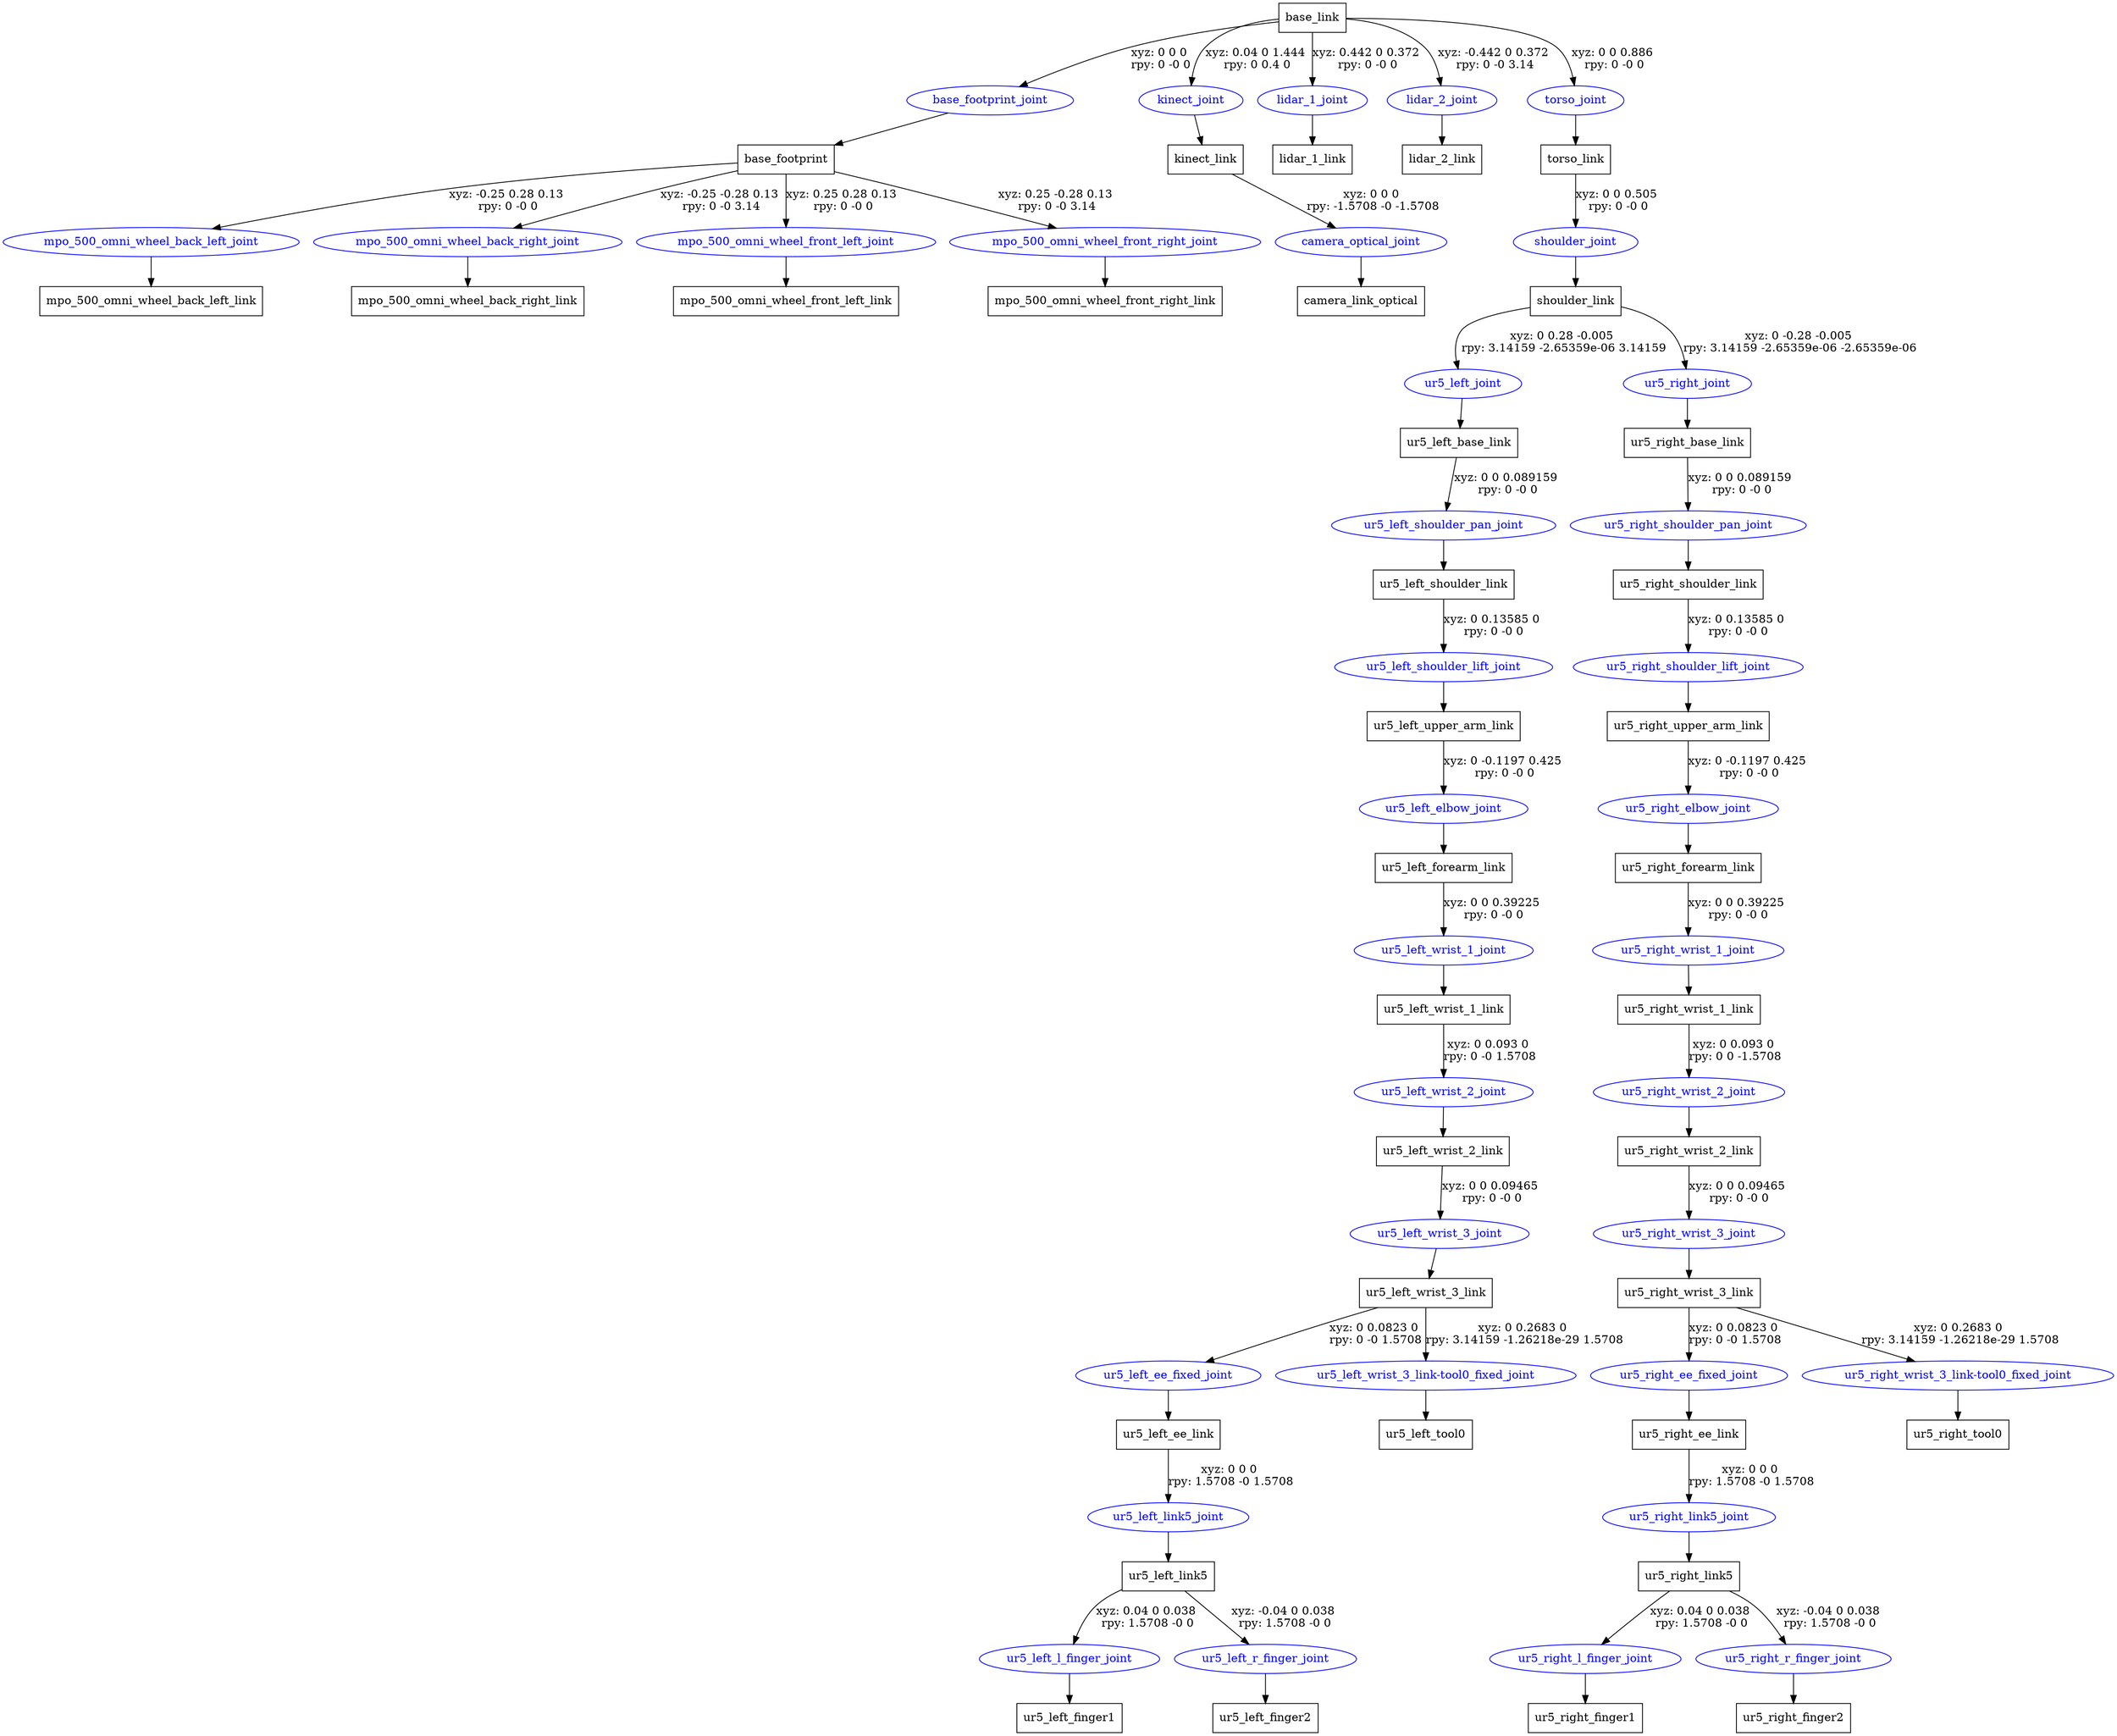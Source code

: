 digraph G {
node [shape=box];
"base_link" [label="base_link"];
"base_footprint" [label="base_footprint"];
"mpo_500_omni_wheel_back_left_link" [label="mpo_500_omni_wheel_back_left_link"];
"mpo_500_omni_wheel_back_right_link" [label="mpo_500_omni_wheel_back_right_link"];
"mpo_500_omni_wheel_front_left_link" [label="mpo_500_omni_wheel_front_left_link"];
"mpo_500_omni_wheel_front_right_link" [label="mpo_500_omni_wheel_front_right_link"];
"kinect_link" [label="kinect_link"];
"camera_link_optical" [label="camera_link_optical"];
"lidar_1_link" [label="lidar_1_link"];
"lidar_2_link" [label="lidar_2_link"];
"torso_link" [label="torso_link"];
"shoulder_link" [label="shoulder_link"];
"ur5_left_base_link" [label="ur5_left_base_link"];
"ur5_left_shoulder_link" [label="ur5_left_shoulder_link"];
"ur5_left_upper_arm_link" [label="ur5_left_upper_arm_link"];
"ur5_left_forearm_link" [label="ur5_left_forearm_link"];
"ur5_left_wrist_1_link" [label="ur5_left_wrist_1_link"];
"ur5_left_wrist_2_link" [label="ur5_left_wrist_2_link"];
"ur5_left_wrist_3_link" [label="ur5_left_wrist_3_link"];
"ur5_left_ee_link" [label="ur5_left_ee_link"];
"ur5_left_link5" [label="ur5_left_link5"];
"ur5_left_finger1" [label="ur5_left_finger1"];
"ur5_left_finger2" [label="ur5_left_finger2"];
"ur5_left_tool0" [label="ur5_left_tool0"];
"ur5_right_base_link" [label="ur5_right_base_link"];
"ur5_right_shoulder_link" [label="ur5_right_shoulder_link"];
"ur5_right_upper_arm_link" [label="ur5_right_upper_arm_link"];
"ur5_right_forearm_link" [label="ur5_right_forearm_link"];
"ur5_right_wrist_1_link" [label="ur5_right_wrist_1_link"];
"ur5_right_wrist_2_link" [label="ur5_right_wrist_2_link"];
"ur5_right_wrist_3_link" [label="ur5_right_wrist_3_link"];
"ur5_right_ee_link" [label="ur5_right_ee_link"];
"ur5_right_link5" [label="ur5_right_link5"];
"ur5_right_finger1" [label="ur5_right_finger1"];
"ur5_right_finger2" [label="ur5_right_finger2"];
"ur5_right_tool0" [label="ur5_right_tool0"];
node [shape=ellipse, color=blue, fontcolor=blue];
"base_link" -> "base_footprint_joint" [label="xyz: 0 0 0 \nrpy: 0 -0 0"]
"base_footprint_joint" -> "base_footprint"
"base_footprint" -> "mpo_500_omni_wheel_back_left_joint" [label="xyz: -0.25 0.28 0.13 \nrpy: 0 -0 0"]
"mpo_500_omni_wheel_back_left_joint" -> "mpo_500_omni_wheel_back_left_link"
"base_footprint" -> "mpo_500_omni_wheel_back_right_joint" [label="xyz: -0.25 -0.28 0.13 \nrpy: 0 -0 3.14"]
"mpo_500_omni_wheel_back_right_joint" -> "mpo_500_omni_wheel_back_right_link"
"base_footprint" -> "mpo_500_omni_wheel_front_left_joint" [label="xyz: 0.25 0.28 0.13 \nrpy: 0 -0 0"]
"mpo_500_omni_wheel_front_left_joint" -> "mpo_500_omni_wheel_front_left_link"
"base_footprint" -> "mpo_500_omni_wheel_front_right_joint" [label="xyz: 0.25 -0.28 0.13 \nrpy: 0 -0 3.14"]
"mpo_500_omni_wheel_front_right_joint" -> "mpo_500_omni_wheel_front_right_link"
"base_link" -> "kinect_joint" [label="xyz: 0.04 0 1.444 \nrpy: 0 0.4 0"]
"kinect_joint" -> "kinect_link"
"kinect_link" -> "camera_optical_joint" [label="xyz: 0 0 0 \nrpy: -1.5708 -0 -1.5708"]
"camera_optical_joint" -> "camera_link_optical"
"base_link" -> "lidar_1_joint" [label="xyz: 0.442 0 0.372 \nrpy: 0 -0 0"]
"lidar_1_joint" -> "lidar_1_link"
"base_link" -> "lidar_2_joint" [label="xyz: -0.442 0 0.372 \nrpy: 0 -0 3.14"]
"lidar_2_joint" -> "lidar_2_link"
"base_link" -> "torso_joint" [label="xyz: 0 0 0.886 \nrpy: 0 -0 0"]
"torso_joint" -> "torso_link"
"torso_link" -> "shoulder_joint" [label="xyz: 0 0 0.505 \nrpy: 0 -0 0"]
"shoulder_joint" -> "shoulder_link"
"shoulder_link" -> "ur5_left_joint" [label="xyz: 0 0.28 -0.005 \nrpy: 3.14159 -2.65359e-06 3.14159"]
"ur5_left_joint" -> "ur5_left_base_link"
"ur5_left_base_link" -> "ur5_left_shoulder_pan_joint" [label="xyz: 0 0 0.089159 \nrpy: 0 -0 0"]
"ur5_left_shoulder_pan_joint" -> "ur5_left_shoulder_link"
"ur5_left_shoulder_link" -> "ur5_left_shoulder_lift_joint" [label="xyz: 0 0.13585 0 \nrpy: 0 -0 0"]
"ur5_left_shoulder_lift_joint" -> "ur5_left_upper_arm_link"
"ur5_left_upper_arm_link" -> "ur5_left_elbow_joint" [label="xyz: 0 -0.1197 0.425 \nrpy: 0 -0 0"]
"ur5_left_elbow_joint" -> "ur5_left_forearm_link"
"ur5_left_forearm_link" -> "ur5_left_wrist_1_joint" [label="xyz: 0 0 0.39225 \nrpy: 0 -0 0"]
"ur5_left_wrist_1_joint" -> "ur5_left_wrist_1_link"
"ur5_left_wrist_1_link" -> "ur5_left_wrist_2_joint" [label="xyz: 0 0.093 0 \nrpy: 0 -0 1.5708"]
"ur5_left_wrist_2_joint" -> "ur5_left_wrist_2_link"
"ur5_left_wrist_2_link" -> "ur5_left_wrist_3_joint" [label="xyz: 0 0 0.09465 \nrpy: 0 -0 0"]
"ur5_left_wrist_3_joint" -> "ur5_left_wrist_3_link"
"ur5_left_wrist_3_link" -> "ur5_left_ee_fixed_joint" [label="xyz: 0 0.0823 0 \nrpy: 0 -0 1.5708"]
"ur5_left_ee_fixed_joint" -> "ur5_left_ee_link"
"ur5_left_ee_link" -> "ur5_left_link5_joint" [label="xyz: 0 0 0 \nrpy: 1.5708 -0 1.5708"]
"ur5_left_link5_joint" -> "ur5_left_link5"
"ur5_left_link5" -> "ur5_left_l_finger_joint" [label="xyz: 0.04 0 0.038 \nrpy: 1.5708 -0 0"]
"ur5_left_l_finger_joint" -> "ur5_left_finger1"
"ur5_left_link5" -> "ur5_left_r_finger_joint" [label="xyz: -0.04 0 0.038 \nrpy: 1.5708 -0 0"]
"ur5_left_r_finger_joint" -> "ur5_left_finger2"
"ur5_left_wrist_3_link" -> "ur5_left_wrist_3_link-tool0_fixed_joint" [label="xyz: 0 0.2683 0 \nrpy: 3.14159 -1.26218e-29 1.5708"]
"ur5_left_wrist_3_link-tool0_fixed_joint" -> "ur5_left_tool0"
"shoulder_link" -> "ur5_right_joint" [label="xyz: 0 -0.28 -0.005 \nrpy: 3.14159 -2.65359e-06 -2.65359e-06"]
"ur5_right_joint" -> "ur5_right_base_link"
"ur5_right_base_link" -> "ur5_right_shoulder_pan_joint" [label="xyz: 0 0 0.089159 \nrpy: 0 -0 0"]
"ur5_right_shoulder_pan_joint" -> "ur5_right_shoulder_link"
"ur5_right_shoulder_link" -> "ur5_right_shoulder_lift_joint" [label="xyz: 0 0.13585 0 \nrpy: 0 -0 0"]
"ur5_right_shoulder_lift_joint" -> "ur5_right_upper_arm_link"
"ur5_right_upper_arm_link" -> "ur5_right_elbow_joint" [label="xyz: 0 -0.1197 0.425 \nrpy: 0 -0 0"]
"ur5_right_elbow_joint" -> "ur5_right_forearm_link"
"ur5_right_forearm_link" -> "ur5_right_wrist_1_joint" [label="xyz: 0 0 0.39225 \nrpy: 0 -0 0"]
"ur5_right_wrist_1_joint" -> "ur5_right_wrist_1_link"
"ur5_right_wrist_1_link" -> "ur5_right_wrist_2_joint" [label="xyz: 0 0.093 0 \nrpy: 0 0 -1.5708"]
"ur5_right_wrist_2_joint" -> "ur5_right_wrist_2_link"
"ur5_right_wrist_2_link" -> "ur5_right_wrist_3_joint" [label="xyz: 0 0 0.09465 \nrpy: 0 -0 0"]
"ur5_right_wrist_3_joint" -> "ur5_right_wrist_3_link"
"ur5_right_wrist_3_link" -> "ur5_right_ee_fixed_joint" [label="xyz: 0 0.0823 0 \nrpy: 0 -0 1.5708"]
"ur5_right_ee_fixed_joint" -> "ur5_right_ee_link"
"ur5_right_ee_link" -> "ur5_right_link5_joint" [label="xyz: 0 0 0 \nrpy: 1.5708 -0 1.5708"]
"ur5_right_link5_joint" -> "ur5_right_link5"
"ur5_right_link5" -> "ur5_right_l_finger_joint" [label="xyz: 0.04 0 0.038 \nrpy: 1.5708 -0 0"]
"ur5_right_l_finger_joint" -> "ur5_right_finger1"
"ur5_right_link5" -> "ur5_right_r_finger_joint" [label="xyz: -0.04 0 0.038 \nrpy: 1.5708 -0 0"]
"ur5_right_r_finger_joint" -> "ur5_right_finger2"
"ur5_right_wrist_3_link" -> "ur5_right_wrist_3_link-tool0_fixed_joint" [label="xyz: 0 0.2683 0 \nrpy: 3.14159 -1.26218e-29 1.5708"]
"ur5_right_wrist_3_link-tool0_fixed_joint" -> "ur5_right_tool0"
}
